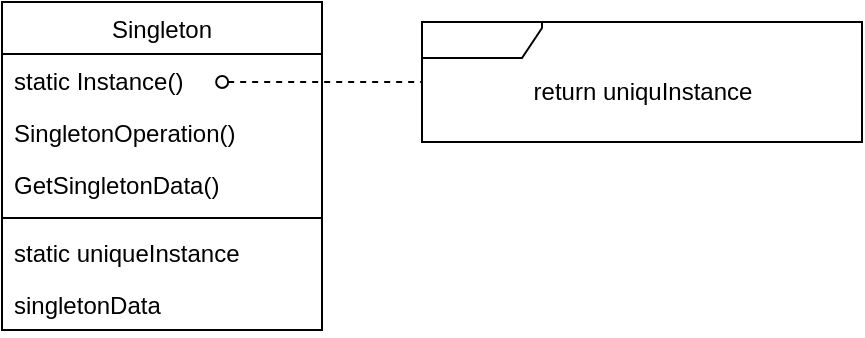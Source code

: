<mxfile version="20.5.3" type="device"><diagram id="goVbfhpJq733nRZnSORh" name="ページ1"><mxGraphModel dx="786" dy="514" grid="1" gridSize="10" guides="1" tooltips="1" connect="1" arrows="1" fold="1" page="1" pageScale="1" pageWidth="827" pageHeight="1169" math="0" shadow="0"><root><mxCell id="0"/><mxCell id="1" parent="0"/><mxCell id="x39OklnitXTTOcFT_1KM-9" value="Singleton" style="swimlane;fontStyle=0;align=center;verticalAlign=top;childLayout=stackLayout;horizontal=1;startSize=26;horizontalStack=0;resizeParent=1;resizeParentMax=0;resizeLast=0;collapsible=1;marginBottom=0;" vertex="1" parent="1"><mxGeometry x="140" y="130" width="160" height="164" as="geometry"/></mxCell><mxCell id="x39OklnitXTTOcFT_1KM-10" value="static Instance()" style="text;strokeColor=none;fillColor=none;align=left;verticalAlign=top;spacingLeft=4;spacingRight=4;overflow=hidden;rotatable=0;points=[[0,0.5],[1,0.5]];portConstraint=eastwest;" vertex="1" parent="x39OklnitXTTOcFT_1KM-9"><mxGeometry y="26" width="160" height="26" as="geometry"/></mxCell><mxCell id="x39OklnitXTTOcFT_1KM-13" value="SingletonOperation()" style="text;strokeColor=none;fillColor=none;align=left;verticalAlign=top;spacingLeft=4;spacingRight=4;overflow=hidden;rotatable=0;points=[[0,0.5],[1,0.5]];portConstraint=eastwest;" vertex="1" parent="x39OklnitXTTOcFT_1KM-9"><mxGeometry y="52" width="160" height="26" as="geometry"/></mxCell><mxCell id="x39OklnitXTTOcFT_1KM-14" value="GetSingletonData()" style="text;strokeColor=none;fillColor=none;align=left;verticalAlign=top;spacingLeft=4;spacingRight=4;overflow=hidden;rotatable=0;points=[[0,0.5],[1,0.5]];portConstraint=eastwest;" vertex="1" parent="x39OklnitXTTOcFT_1KM-9"><mxGeometry y="78" width="160" height="26" as="geometry"/></mxCell><mxCell id="x39OklnitXTTOcFT_1KM-11" value="" style="line;strokeWidth=1;fillColor=none;align=left;verticalAlign=middle;spacingTop=-1;spacingLeft=3;spacingRight=3;rotatable=0;labelPosition=right;points=[];portConstraint=eastwest;strokeColor=inherit;" vertex="1" parent="x39OklnitXTTOcFT_1KM-9"><mxGeometry y="104" width="160" height="8" as="geometry"/></mxCell><mxCell id="x39OklnitXTTOcFT_1KM-12" value="static uniqueInstance" style="text;strokeColor=none;fillColor=none;align=left;verticalAlign=top;spacingLeft=4;spacingRight=4;overflow=hidden;rotatable=0;points=[[0,0.5],[1,0.5]];portConstraint=eastwest;" vertex="1" parent="x39OklnitXTTOcFT_1KM-9"><mxGeometry y="112" width="160" height="26" as="geometry"/></mxCell><mxCell id="x39OklnitXTTOcFT_1KM-15" value="singletonData" style="text;strokeColor=none;fillColor=none;align=left;verticalAlign=top;spacingLeft=4;spacingRight=4;overflow=hidden;rotatable=0;points=[[0,0.5],[1,0.5]];portConstraint=eastwest;" vertex="1" parent="x39OklnitXTTOcFT_1KM-9"><mxGeometry y="138" width="160" height="26" as="geometry"/></mxCell><mxCell id="x39OklnitXTTOcFT_1KM-16" value="" style="shape=umlFrame;whiteSpace=wrap;html=1;width=60;height=18;" vertex="1" parent="1"><mxGeometry x="350" y="140" width="220" height="60" as="geometry"/></mxCell><mxCell id="x39OklnitXTTOcFT_1KM-17" value="return uniquInstance" style="text;html=1;align=center;verticalAlign=middle;resizable=0;points=[];autosize=1;strokeColor=none;fillColor=none;" vertex="1" parent="1"><mxGeometry x="395" y="160" width="130" height="30" as="geometry"/></mxCell><mxCell id="x39OklnitXTTOcFT_1KM-18" value="" style="endArrow=none;endFill=0;endSize=12;html=1;rounded=0;exitX=0.688;exitY=0.538;exitDx=0;exitDy=0;exitPerimeter=0;dashed=1;startArrow=oval;startFill=0;" edge="1" parent="1" source="x39OklnitXTTOcFT_1KM-10" target="x39OklnitXTTOcFT_1KM-16"><mxGeometry width="160" relative="1" as="geometry"><mxPoint x="320" y="270" as="sourcePoint"/><mxPoint x="480" y="270" as="targetPoint"/></mxGeometry></mxCell></root></mxGraphModel></diagram></mxfile>